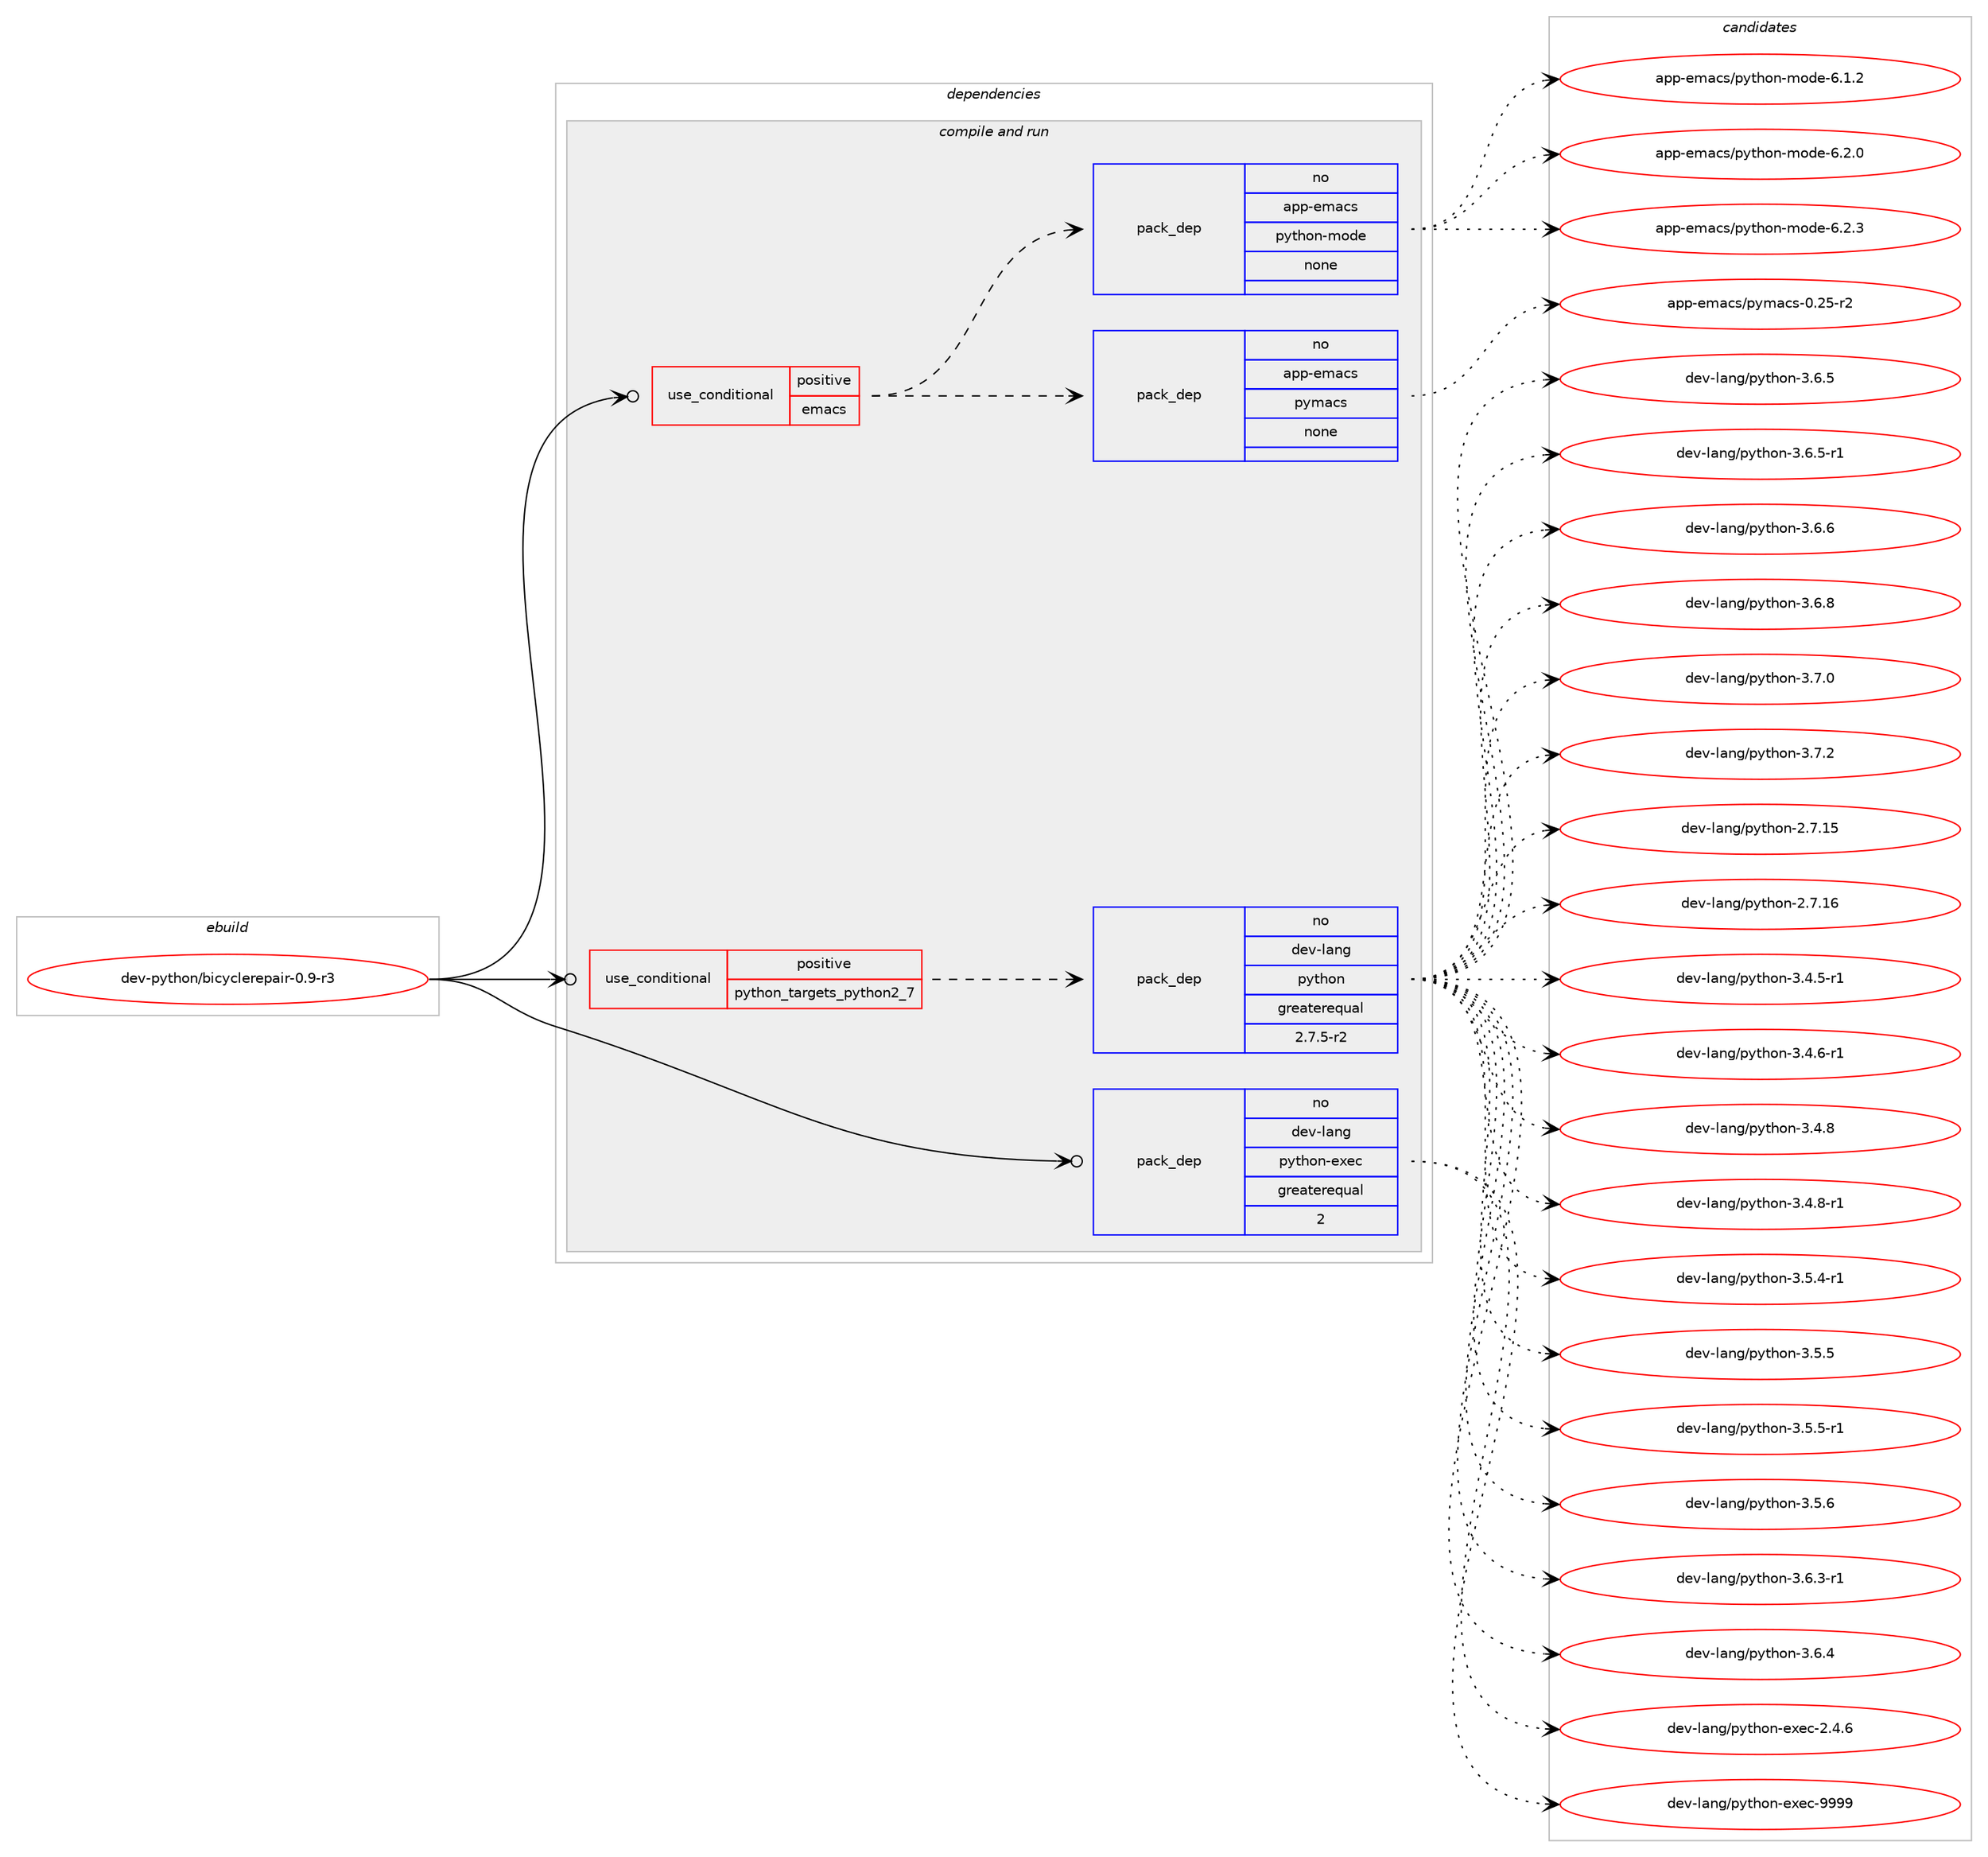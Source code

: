 digraph prolog {

# *************
# Graph options
# *************

newrank=true;
concentrate=true;
compound=true;
graph [rankdir=LR,fontname=Helvetica,fontsize=10,ranksep=1.5];#, ranksep=2.5, nodesep=0.2];
edge  [arrowhead=vee];
node  [fontname=Helvetica,fontsize=10];

# **********
# The ebuild
# **********

subgraph cluster_leftcol {
color=gray;
rank=same;
label=<<i>ebuild</i>>;
id [label="dev-python/bicyclerepair-0.9-r3", color=red, width=4, href="../dev-python/bicyclerepair-0.9-r3.svg"];
}

# ****************
# The dependencies
# ****************

subgraph cluster_midcol {
color=gray;
label=<<i>dependencies</i>>;
subgraph cluster_compile {
fillcolor="#eeeeee";
style=filled;
label=<<i>compile</i>>;
}
subgraph cluster_compileandrun {
fillcolor="#eeeeee";
style=filled;
label=<<i>compile and run</i>>;
subgraph cond371634 {
dependency1400996 [label=<<TABLE BORDER="0" CELLBORDER="1" CELLSPACING="0" CELLPADDING="4"><TR><TD ROWSPAN="3" CELLPADDING="10">use_conditional</TD></TR><TR><TD>positive</TD></TR><TR><TD>emacs</TD></TR></TABLE>>, shape=none, color=red];
subgraph pack1006134 {
dependency1400997 [label=<<TABLE BORDER="0" CELLBORDER="1" CELLSPACING="0" CELLPADDING="4" WIDTH="220"><TR><TD ROWSPAN="6" CELLPADDING="30">pack_dep</TD></TR><TR><TD WIDTH="110">no</TD></TR><TR><TD>app-emacs</TD></TR><TR><TD>pymacs</TD></TR><TR><TD>none</TD></TR><TR><TD></TD></TR></TABLE>>, shape=none, color=blue];
}
dependency1400996:e -> dependency1400997:w [weight=20,style="dashed",arrowhead="vee"];
subgraph pack1006135 {
dependency1400998 [label=<<TABLE BORDER="0" CELLBORDER="1" CELLSPACING="0" CELLPADDING="4" WIDTH="220"><TR><TD ROWSPAN="6" CELLPADDING="30">pack_dep</TD></TR><TR><TD WIDTH="110">no</TD></TR><TR><TD>app-emacs</TD></TR><TR><TD>python-mode</TD></TR><TR><TD>none</TD></TR><TR><TD></TD></TR></TABLE>>, shape=none, color=blue];
}
dependency1400996:e -> dependency1400998:w [weight=20,style="dashed",arrowhead="vee"];
}
id:e -> dependency1400996:w [weight=20,style="solid",arrowhead="odotvee"];
subgraph cond371635 {
dependency1400999 [label=<<TABLE BORDER="0" CELLBORDER="1" CELLSPACING="0" CELLPADDING="4"><TR><TD ROWSPAN="3" CELLPADDING="10">use_conditional</TD></TR><TR><TD>positive</TD></TR><TR><TD>python_targets_python2_7</TD></TR></TABLE>>, shape=none, color=red];
subgraph pack1006136 {
dependency1401000 [label=<<TABLE BORDER="0" CELLBORDER="1" CELLSPACING="0" CELLPADDING="4" WIDTH="220"><TR><TD ROWSPAN="6" CELLPADDING="30">pack_dep</TD></TR><TR><TD WIDTH="110">no</TD></TR><TR><TD>dev-lang</TD></TR><TR><TD>python</TD></TR><TR><TD>greaterequal</TD></TR><TR><TD>2.7.5-r2</TD></TR></TABLE>>, shape=none, color=blue];
}
dependency1400999:e -> dependency1401000:w [weight=20,style="dashed",arrowhead="vee"];
}
id:e -> dependency1400999:w [weight=20,style="solid",arrowhead="odotvee"];
subgraph pack1006137 {
dependency1401001 [label=<<TABLE BORDER="0" CELLBORDER="1" CELLSPACING="0" CELLPADDING="4" WIDTH="220"><TR><TD ROWSPAN="6" CELLPADDING="30">pack_dep</TD></TR><TR><TD WIDTH="110">no</TD></TR><TR><TD>dev-lang</TD></TR><TR><TD>python-exec</TD></TR><TR><TD>greaterequal</TD></TR><TR><TD>2</TD></TR></TABLE>>, shape=none, color=blue];
}
id:e -> dependency1401001:w [weight=20,style="solid",arrowhead="odotvee"];
}
subgraph cluster_run {
fillcolor="#eeeeee";
style=filled;
label=<<i>run</i>>;
}
}

# **************
# The candidates
# **************

subgraph cluster_choices {
rank=same;
color=gray;
label=<<i>candidates</i>>;

subgraph choice1006134 {
color=black;
nodesep=1;
choice9711211245101109979911547112121109979911545484650534511450 [label="app-emacs/pymacs-0.25-r2", color=red, width=4,href="../app-emacs/pymacs-0.25-r2.svg"];
dependency1400997:e -> choice9711211245101109979911547112121109979911545484650534511450:w [style=dotted,weight="100"];
}
subgraph choice1006135 {
color=black;
nodesep=1;
choice971121124510110997991154711212111610411111045109111100101455446494650 [label="app-emacs/python-mode-6.1.2", color=red, width=4,href="../app-emacs/python-mode-6.1.2.svg"];
choice971121124510110997991154711212111610411111045109111100101455446504648 [label="app-emacs/python-mode-6.2.0", color=red, width=4,href="../app-emacs/python-mode-6.2.0.svg"];
choice971121124510110997991154711212111610411111045109111100101455446504651 [label="app-emacs/python-mode-6.2.3", color=red, width=4,href="../app-emacs/python-mode-6.2.3.svg"];
dependency1400998:e -> choice971121124510110997991154711212111610411111045109111100101455446494650:w [style=dotted,weight="100"];
dependency1400998:e -> choice971121124510110997991154711212111610411111045109111100101455446504648:w [style=dotted,weight="100"];
dependency1400998:e -> choice971121124510110997991154711212111610411111045109111100101455446504651:w [style=dotted,weight="100"];
}
subgraph choice1006136 {
color=black;
nodesep=1;
choice10010111845108971101034711212111610411111045504655464953 [label="dev-lang/python-2.7.15", color=red, width=4,href="../dev-lang/python-2.7.15.svg"];
choice10010111845108971101034711212111610411111045504655464954 [label="dev-lang/python-2.7.16", color=red, width=4,href="../dev-lang/python-2.7.16.svg"];
choice1001011184510897110103471121211161041111104551465246534511449 [label="dev-lang/python-3.4.5-r1", color=red, width=4,href="../dev-lang/python-3.4.5-r1.svg"];
choice1001011184510897110103471121211161041111104551465246544511449 [label="dev-lang/python-3.4.6-r1", color=red, width=4,href="../dev-lang/python-3.4.6-r1.svg"];
choice100101118451089711010347112121116104111110455146524656 [label="dev-lang/python-3.4.8", color=red, width=4,href="../dev-lang/python-3.4.8.svg"];
choice1001011184510897110103471121211161041111104551465246564511449 [label="dev-lang/python-3.4.8-r1", color=red, width=4,href="../dev-lang/python-3.4.8-r1.svg"];
choice1001011184510897110103471121211161041111104551465346524511449 [label="dev-lang/python-3.5.4-r1", color=red, width=4,href="../dev-lang/python-3.5.4-r1.svg"];
choice100101118451089711010347112121116104111110455146534653 [label="dev-lang/python-3.5.5", color=red, width=4,href="../dev-lang/python-3.5.5.svg"];
choice1001011184510897110103471121211161041111104551465346534511449 [label="dev-lang/python-3.5.5-r1", color=red, width=4,href="../dev-lang/python-3.5.5-r1.svg"];
choice100101118451089711010347112121116104111110455146534654 [label="dev-lang/python-3.5.6", color=red, width=4,href="../dev-lang/python-3.5.6.svg"];
choice1001011184510897110103471121211161041111104551465446514511449 [label="dev-lang/python-3.6.3-r1", color=red, width=4,href="../dev-lang/python-3.6.3-r1.svg"];
choice100101118451089711010347112121116104111110455146544652 [label="dev-lang/python-3.6.4", color=red, width=4,href="../dev-lang/python-3.6.4.svg"];
choice100101118451089711010347112121116104111110455146544653 [label="dev-lang/python-3.6.5", color=red, width=4,href="../dev-lang/python-3.6.5.svg"];
choice1001011184510897110103471121211161041111104551465446534511449 [label="dev-lang/python-3.6.5-r1", color=red, width=4,href="../dev-lang/python-3.6.5-r1.svg"];
choice100101118451089711010347112121116104111110455146544654 [label="dev-lang/python-3.6.6", color=red, width=4,href="../dev-lang/python-3.6.6.svg"];
choice100101118451089711010347112121116104111110455146544656 [label="dev-lang/python-3.6.8", color=red, width=4,href="../dev-lang/python-3.6.8.svg"];
choice100101118451089711010347112121116104111110455146554648 [label="dev-lang/python-3.7.0", color=red, width=4,href="../dev-lang/python-3.7.0.svg"];
choice100101118451089711010347112121116104111110455146554650 [label="dev-lang/python-3.7.2", color=red, width=4,href="../dev-lang/python-3.7.2.svg"];
dependency1401000:e -> choice10010111845108971101034711212111610411111045504655464953:w [style=dotted,weight="100"];
dependency1401000:e -> choice10010111845108971101034711212111610411111045504655464954:w [style=dotted,weight="100"];
dependency1401000:e -> choice1001011184510897110103471121211161041111104551465246534511449:w [style=dotted,weight="100"];
dependency1401000:e -> choice1001011184510897110103471121211161041111104551465246544511449:w [style=dotted,weight="100"];
dependency1401000:e -> choice100101118451089711010347112121116104111110455146524656:w [style=dotted,weight="100"];
dependency1401000:e -> choice1001011184510897110103471121211161041111104551465246564511449:w [style=dotted,weight="100"];
dependency1401000:e -> choice1001011184510897110103471121211161041111104551465346524511449:w [style=dotted,weight="100"];
dependency1401000:e -> choice100101118451089711010347112121116104111110455146534653:w [style=dotted,weight="100"];
dependency1401000:e -> choice1001011184510897110103471121211161041111104551465346534511449:w [style=dotted,weight="100"];
dependency1401000:e -> choice100101118451089711010347112121116104111110455146534654:w [style=dotted,weight="100"];
dependency1401000:e -> choice1001011184510897110103471121211161041111104551465446514511449:w [style=dotted,weight="100"];
dependency1401000:e -> choice100101118451089711010347112121116104111110455146544652:w [style=dotted,weight="100"];
dependency1401000:e -> choice100101118451089711010347112121116104111110455146544653:w [style=dotted,weight="100"];
dependency1401000:e -> choice1001011184510897110103471121211161041111104551465446534511449:w [style=dotted,weight="100"];
dependency1401000:e -> choice100101118451089711010347112121116104111110455146544654:w [style=dotted,weight="100"];
dependency1401000:e -> choice100101118451089711010347112121116104111110455146544656:w [style=dotted,weight="100"];
dependency1401000:e -> choice100101118451089711010347112121116104111110455146554648:w [style=dotted,weight="100"];
dependency1401000:e -> choice100101118451089711010347112121116104111110455146554650:w [style=dotted,weight="100"];
}
subgraph choice1006137 {
color=black;
nodesep=1;
choice1001011184510897110103471121211161041111104510112010199455046524654 [label="dev-lang/python-exec-2.4.6", color=red, width=4,href="../dev-lang/python-exec-2.4.6.svg"];
choice10010111845108971101034711212111610411111045101120101994557575757 [label="dev-lang/python-exec-9999", color=red, width=4,href="../dev-lang/python-exec-9999.svg"];
dependency1401001:e -> choice1001011184510897110103471121211161041111104510112010199455046524654:w [style=dotted,weight="100"];
dependency1401001:e -> choice10010111845108971101034711212111610411111045101120101994557575757:w [style=dotted,weight="100"];
}
}

}
